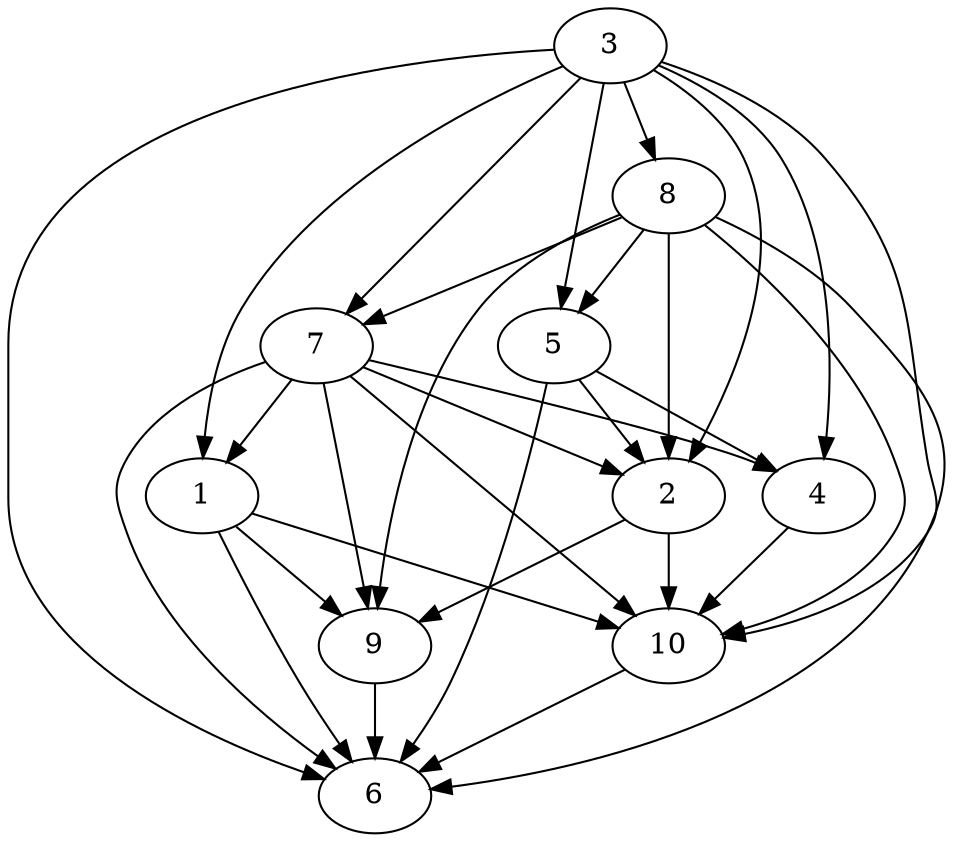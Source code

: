 digraph "Random_N10_EdgeDensity70%_P10.dot" {
	1	[Weight=29];
	2	[Weight=26];
	3	[Weight=31];
	4	[Weight=33];
	5	[Weight=13];
	6	[Weight=25];
	7	[Weight=35];
	8	[Weight=11];
	9	[Weight=30];
	10	[Weight=40];
	1 -> 6 [Weight=12];
	1 -> 9 [Weight=2];
	1 -> 10 [Weight=11];
	2 -> 9 [Weight=18];
	2 -> 10 [Weight=3];
	3 -> 1 [Weight=19];
	3 -> 2 [Weight=19];
	3 -> 4 [Weight=15];
	3 -> 5 [Weight=7];
	3 -> 6 [Weight=2];
	3 -> 7 [Weight=18];
	3 -> 8 [Weight=9];
	3 -> 10 [Weight=3];
	4 -> 10 [Weight=8];
	5 -> 2 [Weight=12];
	5 -> 4 [Weight=6];
	5 -> 6 [Weight=3];
	7 -> 1 [Weight=3];
	7 -> 2 [Weight=17];
	7 -> 4 [Weight=13];
	7 -> 6 [Weight=5];
	7 -> 9 [Weight=8];
	7 -> 10 [Weight=1];
	8 -> 2 [Weight=6];
	8 -> 5 [Weight=0];
	8 -> 6 [Weight=2];
	8 -> 7 [Weight=6];
	8 -> 9 [Weight=5];
	8 -> 10 [Weight=3];
	9 -> 6 [Weight=19];
	10 -> 6 [Weight=12];
}
